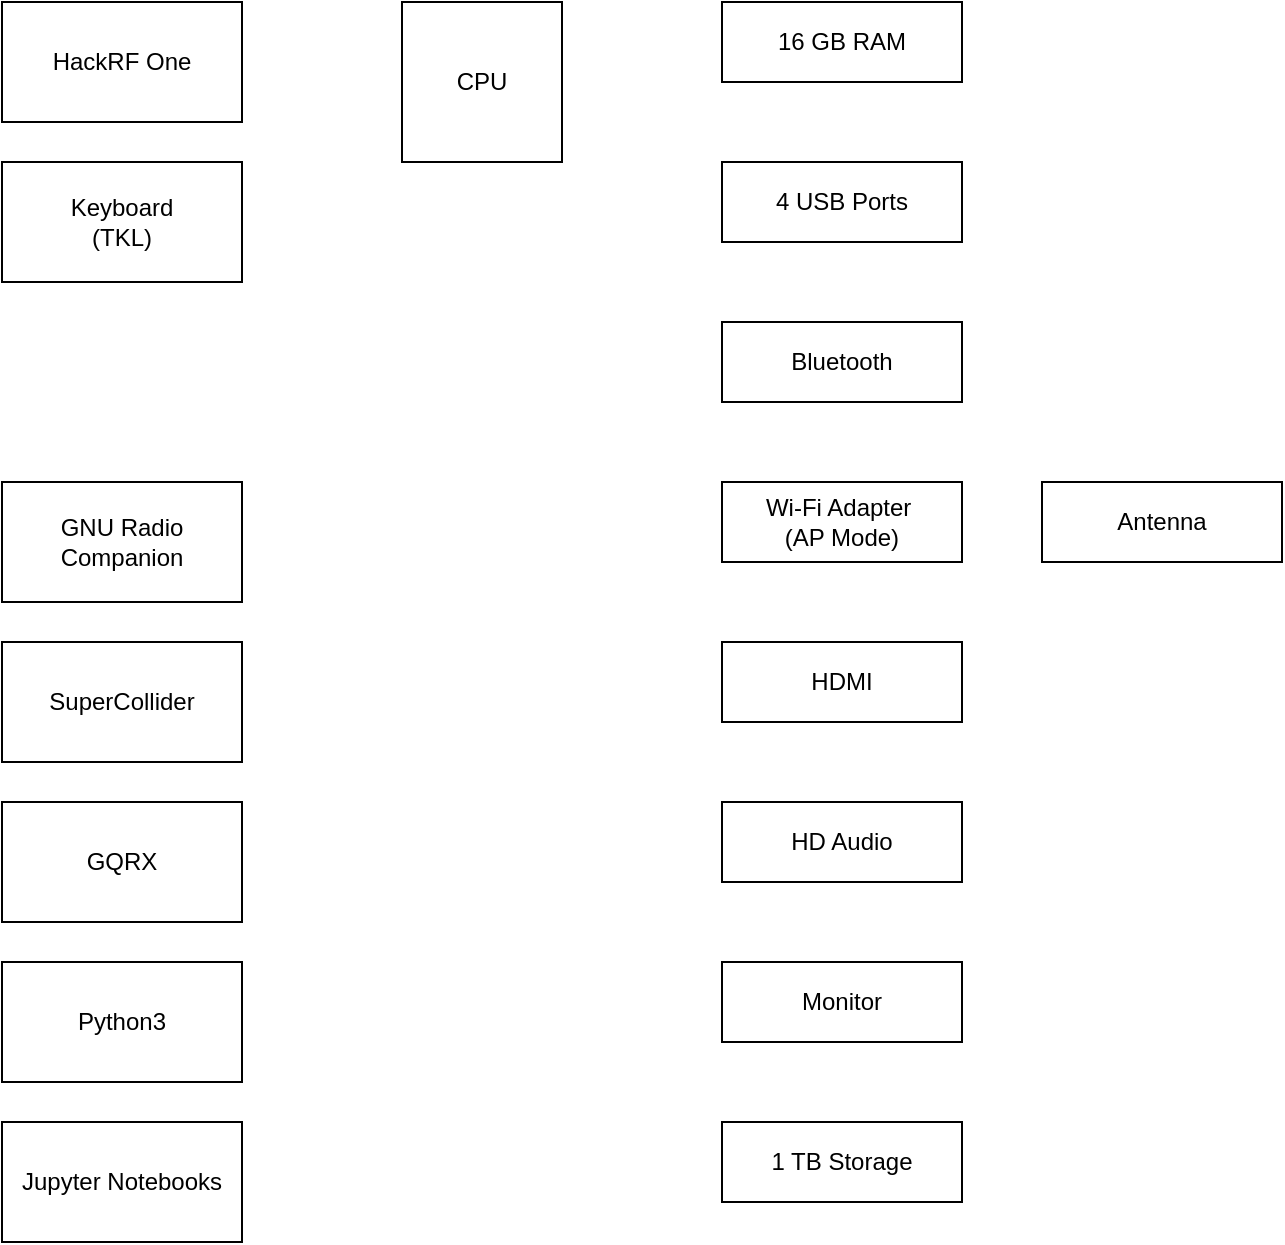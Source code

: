 <mxfile version="22.0.0" type="github">
  <diagram name="Page-1" id="cTnK0_f6Aq1QVpPQXtqg">
    <mxGraphModel dx="686" dy="589" grid="1" gridSize="10" guides="1" tooltips="1" connect="1" arrows="1" fold="1" page="1" pageScale="1" pageWidth="850" pageHeight="1100" math="0" shadow="0">
      <root>
        <mxCell id="0" />
        <mxCell id="1" parent="0" />
        <mxCell id="la4hTZdo2H9IoEWc5qBR-1" value="HackRF One" style="rounded=0;whiteSpace=wrap;html=1;" vertex="1" parent="1">
          <mxGeometry x="80" y="80" width="120" height="60" as="geometry" />
        </mxCell>
        <mxCell id="la4hTZdo2H9IoEWc5qBR-2" value="&lt;div&gt;Keyboard&lt;/div&gt;&lt;div&gt;(TKL)&lt;br&gt;&lt;/div&gt;" style="rounded=0;whiteSpace=wrap;html=1;" vertex="1" parent="1">
          <mxGeometry x="80" y="160" width="120" height="60" as="geometry" />
        </mxCell>
        <mxCell id="la4hTZdo2H9IoEWc5qBR-3" value="CPU" style="rounded=0;whiteSpace=wrap;html=1;" vertex="1" parent="1">
          <mxGeometry x="280" y="80" width="80" height="80" as="geometry" />
        </mxCell>
        <mxCell id="la4hTZdo2H9IoEWc5qBR-4" value="16 GB RAM" style="rounded=0;whiteSpace=wrap;html=1;" vertex="1" parent="1">
          <mxGeometry x="440" y="80" width="120" height="40" as="geometry" />
        </mxCell>
        <mxCell id="la4hTZdo2H9IoEWc5qBR-5" value="4 USB Ports" style="rounded=0;whiteSpace=wrap;html=1;" vertex="1" parent="1">
          <mxGeometry x="440" y="160" width="120" height="40" as="geometry" />
        </mxCell>
        <mxCell id="la4hTZdo2H9IoEWc5qBR-6" value="Bluetooth" style="rounded=0;whiteSpace=wrap;html=1;" vertex="1" parent="1">
          <mxGeometry x="440" y="240" width="120" height="40" as="geometry" />
        </mxCell>
        <mxCell id="la4hTZdo2H9IoEWc5qBR-7" value="&lt;div&gt;Wi-Fi Adapter&amp;nbsp;&lt;/div&gt;&lt;div&gt;(AP Mode)&lt;/div&gt;" style="rounded=0;whiteSpace=wrap;html=1;" vertex="1" parent="1">
          <mxGeometry x="440" y="320" width="120" height="40" as="geometry" />
        </mxCell>
        <mxCell id="la4hTZdo2H9IoEWc5qBR-8" value="HDMI" style="rounded=0;whiteSpace=wrap;html=1;" vertex="1" parent="1">
          <mxGeometry x="440" y="400" width="120" height="40" as="geometry" />
        </mxCell>
        <mxCell id="la4hTZdo2H9IoEWc5qBR-9" value="HD Audio" style="rounded=0;whiteSpace=wrap;html=1;" vertex="1" parent="1">
          <mxGeometry x="440" y="480" width="120" height="40" as="geometry" />
        </mxCell>
        <mxCell id="la4hTZdo2H9IoEWc5qBR-10" value="Monitor" style="rounded=0;whiteSpace=wrap;html=1;" vertex="1" parent="1">
          <mxGeometry x="440" y="560" width="120" height="40" as="geometry" />
        </mxCell>
        <mxCell id="la4hTZdo2H9IoEWc5qBR-11" value="1 TB Storage" style="rounded=0;whiteSpace=wrap;html=1;" vertex="1" parent="1">
          <mxGeometry x="440" y="640" width="120" height="40" as="geometry" />
        </mxCell>
        <mxCell id="la4hTZdo2H9IoEWc5qBR-12" value="&lt;div&gt;Antenna&lt;br&gt;&lt;/div&gt;" style="rounded=0;whiteSpace=wrap;html=1;" vertex="1" parent="1">
          <mxGeometry x="600" y="320" width="120" height="40" as="geometry" />
        </mxCell>
        <mxCell id="la4hTZdo2H9IoEWc5qBR-13" value="GNU Radio Companion" style="rounded=0;whiteSpace=wrap;html=1;" vertex="1" parent="1">
          <mxGeometry x="80" y="320" width="120" height="60" as="geometry" />
        </mxCell>
        <mxCell id="la4hTZdo2H9IoEWc5qBR-14" value="SuperCollider" style="rounded=0;whiteSpace=wrap;html=1;" vertex="1" parent="1">
          <mxGeometry x="80" y="400" width="120" height="60" as="geometry" />
        </mxCell>
        <mxCell id="la4hTZdo2H9IoEWc5qBR-15" value="GQRX" style="rounded=0;whiteSpace=wrap;html=1;" vertex="1" parent="1">
          <mxGeometry x="80" y="480" width="120" height="60" as="geometry" />
        </mxCell>
        <mxCell id="la4hTZdo2H9IoEWc5qBR-16" value="Python3" style="rounded=0;whiteSpace=wrap;html=1;" vertex="1" parent="1">
          <mxGeometry x="80" y="560" width="120" height="60" as="geometry" />
        </mxCell>
        <mxCell id="la4hTZdo2H9IoEWc5qBR-17" value="Jupyter Notebooks" style="rounded=0;whiteSpace=wrap;html=1;" vertex="1" parent="1">
          <mxGeometry x="80" y="640" width="120" height="60" as="geometry" />
        </mxCell>
      </root>
    </mxGraphModel>
  </diagram>
</mxfile>
